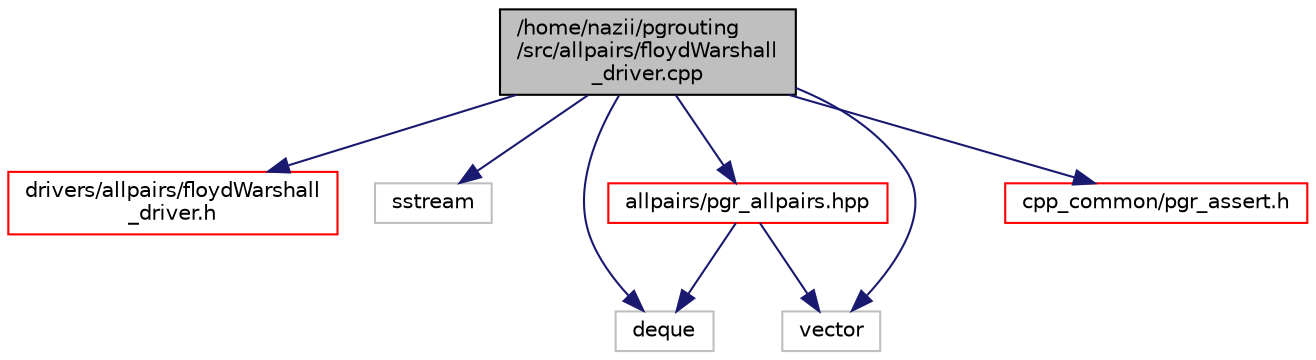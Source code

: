 digraph "/home/nazii/pgrouting/src/allpairs/floydWarshall_driver.cpp"
{
  edge [fontname="Helvetica",fontsize="10",labelfontname="Helvetica",labelfontsize="10"];
  node [fontname="Helvetica",fontsize="10",shape=record];
  Node0 [label="/home/nazii/pgrouting\l/src/allpairs/floydWarshall\l_driver.cpp",height=0.2,width=0.4,color="black", fillcolor="grey75", style="filled", fontcolor="black"];
  Node0 -> Node1 [color="midnightblue",fontsize="10",style="solid",fontname="Helvetica"];
  Node1 [label="drivers/allpairs/floydWarshall\l_driver.h",height=0.2,width=0.4,color="red", fillcolor="white", style="filled",URL="$floydWarshall__driver_8h.html"];
  Node0 -> Node7 [color="midnightblue",fontsize="10",style="solid",fontname="Helvetica"];
  Node7 [label="sstream",height=0.2,width=0.4,color="grey75", fillcolor="white", style="filled"];
  Node0 -> Node8 [color="midnightblue",fontsize="10",style="solid",fontname="Helvetica"];
  Node8 [label="deque",height=0.2,width=0.4,color="grey75", fillcolor="white", style="filled"];
  Node0 -> Node9 [color="midnightblue",fontsize="10",style="solid",fontname="Helvetica"];
  Node9 [label="vector",height=0.2,width=0.4,color="grey75", fillcolor="white", style="filled"];
  Node0 -> Node10 [color="midnightblue",fontsize="10",style="solid",fontname="Helvetica"];
  Node10 [label="allpairs/pgr_allpairs.hpp",height=0.2,width=0.4,color="red", fillcolor="white", style="filled",URL="$pgr__allpairs_8hpp.html"];
  Node10 -> Node8 [color="midnightblue",fontsize="10",style="solid",fontname="Helvetica"];
  Node10 -> Node9 [color="midnightblue",fontsize="10",style="solid",fontname="Helvetica"];
  Node0 -> Node34 [color="midnightblue",fontsize="10",style="solid",fontname="Helvetica"];
  Node34 [label="cpp_common/pgr_assert.h",height=0.2,width=0.4,color="red", fillcolor="white", style="filled",URL="$pgr__assert_8h.html",tooltip="Assertions Handling. "];
}
